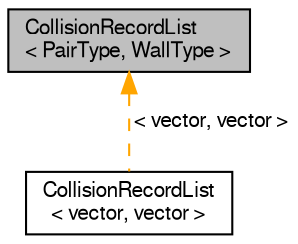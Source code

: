 digraph "CollisionRecordList&lt; PairType, WallType &gt;"
{
  bgcolor="transparent";
  edge [fontname="FreeSans",fontsize="10",labelfontname="FreeSans",labelfontsize="10"];
  node [fontname="FreeSans",fontsize="10",shape=record];
  Node0 [label="CollisionRecordList\l\< PairType, WallType \>",height=0.2,width=0.4,color="black", fillcolor="grey75", style="filled", fontcolor="black"];
  Node0 -> Node1 [dir="back",color="orange",fontsize="10",style="dashed",label=" \< vector, vector \>" ,fontname="FreeSans"];
  Node1 [label="CollisionRecordList\l\< vector, vector \>",height=0.2,width=0.4,color="black",URL="$a23866.html"];
}
